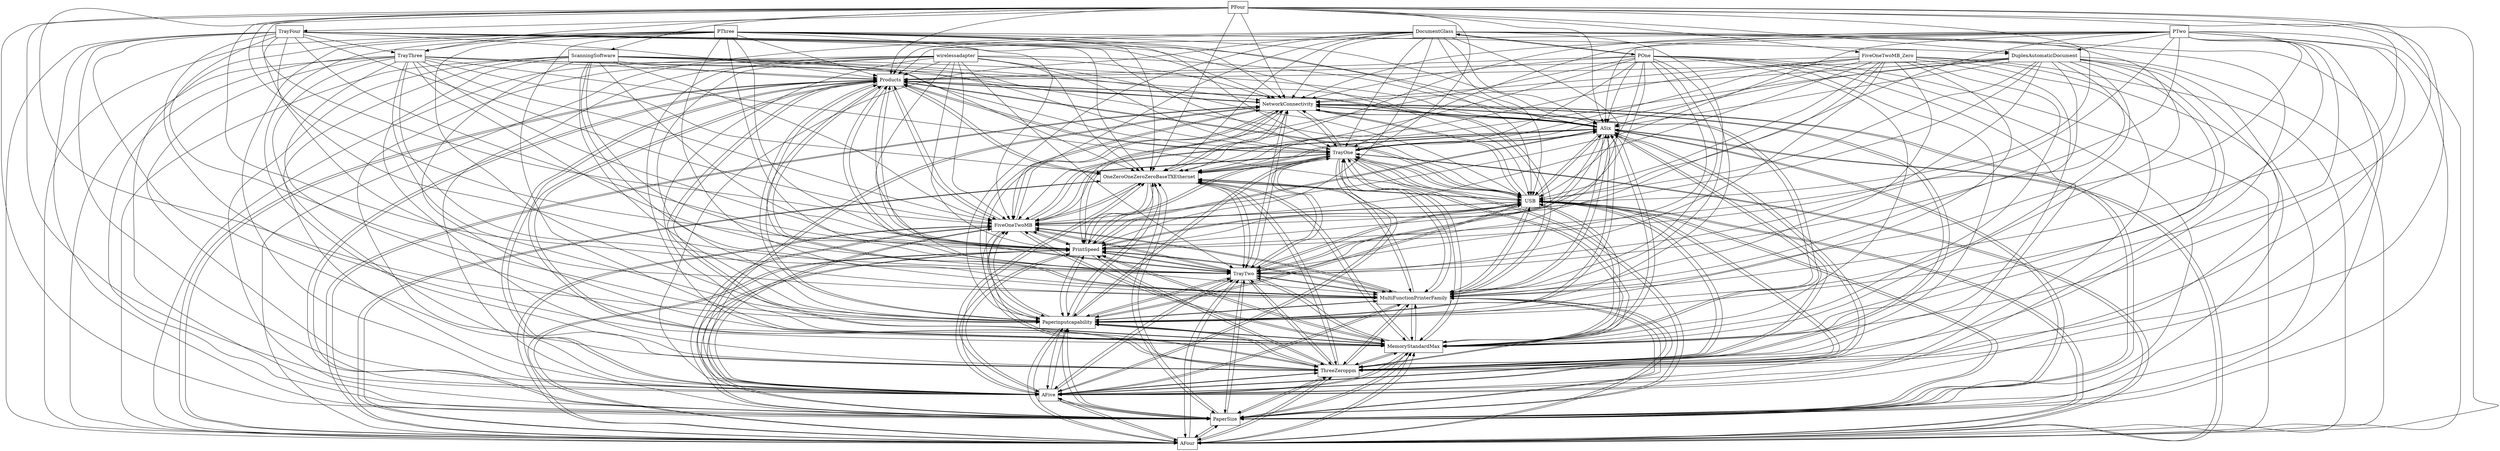 digraph{
graph [rankdir=TB];
node [shape=box];
edge [arrowhead=normal];
0[label="DocumentGlass",]
1[label="Products",]
2[label="NetworkConnectivity",]
3[label="wirelessadapter",]
4[label="AFour",]
5[label="PaperSize",]
6[label="AFive",]
7[label="POne",]
8[label="PTwo",]
9[label="ThreeZeroppm",]
10[label="FiveOneTwoMB_Zero",]
11[label="MemoryStandardMax",]
12[label="ScanningSoftware",]
13[label="PThree",]
14[label="PFour",]
15[label="Paperinputcapability",]
16[label="MultiFunctionPrinterFamily",]
17[label="TrayTwo",]
18[label="DuplexAutomaticDocument",]
19[label="TrayThree",]
20[label="PrintSpeed",]
21[label="FiveOneTwoMB",]
22[label="USB",]
23[label="OneZeroOneZeroZeroBaseTXEthernet",]
24[label="TrayOne",]
25[label="TrayFour",]
26[label="ASix",]
0->1[label="",]
0->2[label="",]
0->4[label="",]
0->5[label="",]
0->6[label="",]
0->7[label="",]
0->9[label="",]
0->11[label="",]
0->15[label="",]
0->16[label="",]
0->17[label="",]
0->20[label="",]
0->21[label="",]
0->22[label="",]
0->23[label="",]
0->24[label="",]
0->26[label="",]
1->2[label="",]
1->4[label="",]
1->5[label="",]
1->6[label="",]
1->9[label="",]
1->11[label="",]
1->15[label="",]
1->16[label="",]
1->17[label="",]
1->20[label="",]
1->21[label="",]
1->22[label="",]
1->23[label="",]
1->24[label="",]
1->26[label="",]
2->1[label="",]
2->4[label="",]
2->5[label="",]
2->6[label="",]
2->9[label="",]
2->11[label="",]
2->15[label="",]
2->16[label="",]
2->17[label="",]
2->20[label="",]
2->21[label="",]
2->22[label="",]
2->23[label="",]
2->24[label="",]
2->26[label="",]
3->1[label="",]
3->2[label="",]
3->4[label="",]
3->5[label="",]
3->6[label="",]
3->9[label="",]
3->11[label="",]
3->15[label="",]
3->16[label="",]
3->17[label="",]
3->20[label="",]
3->21[label="",]
3->22[label="",]
3->23[label="",]
3->24[label="",]
3->26[label="",]
4->1[label="",]
4->2[label="",]
4->5[label="",]
4->6[label="",]
4->9[label="",]
4->11[label="",]
4->15[label="",]
4->16[label="",]
4->17[label="",]
4->20[label="",]
4->21[label="",]
4->22[label="",]
4->23[label="",]
4->24[label="",]
4->26[label="",]
5->1[label="",]
5->2[label="",]
5->4[label="",]
5->6[label="",]
5->9[label="",]
5->11[label="",]
5->15[label="",]
5->16[label="",]
5->17[label="",]
5->20[label="",]
5->21[label="",]
5->22[label="",]
5->23[label="",]
5->24[label="",]
5->26[label="",]
6->1[label="",]
6->2[label="",]
6->4[label="",]
6->5[label="",]
6->9[label="",]
6->11[label="",]
6->15[label="",]
6->16[label="",]
6->17[label="",]
6->20[label="",]
6->21[label="",]
6->22[label="",]
6->23[label="",]
6->24[label="",]
6->26[label="",]
7->0[label="",]
7->1[label="",]
7->2[label="",]
7->4[label="",]
7->5[label="",]
7->6[label="",]
7->9[label="",]
7->11[label="",]
7->15[label="",]
7->16[label="",]
7->17[label="",]
7->20[label="",]
7->21[label="",]
7->22[label="",]
7->23[label="",]
7->24[label="",]
7->26[label="",]
8->1[label="",]
8->2[label="",]
8->4[label="",]
8->5[label="",]
8->6[label="",]
8->9[label="",]
8->11[label="",]
8->15[label="",]
8->16[label="",]
8->17[label="",]
8->18[label="",]
8->20[label="",]
8->21[label="",]
8->22[label="",]
8->23[label="",]
8->24[label="",]
8->26[label="",]
9->1[label="",]
9->2[label="",]
9->4[label="",]
9->5[label="",]
9->6[label="",]
9->11[label="",]
9->15[label="",]
9->16[label="",]
9->17[label="",]
9->20[label="",]
9->21[label="",]
9->22[label="",]
9->23[label="",]
9->24[label="",]
9->26[label="",]
10->1[label="",]
10->2[label="",]
10->4[label="",]
10->5[label="",]
10->6[label="",]
10->9[label="",]
10->11[label="",]
10->15[label="",]
10->16[label="",]
10->17[label="",]
10->20[label="",]
10->21[label="",]
10->22[label="",]
10->23[label="",]
10->24[label="",]
10->26[label="",]
11->1[label="",]
11->2[label="",]
11->4[label="",]
11->5[label="",]
11->6[label="",]
11->9[label="",]
11->15[label="",]
11->16[label="",]
11->17[label="",]
11->20[label="",]
11->21[label="",]
11->22[label="",]
11->23[label="",]
11->24[label="",]
11->26[label="",]
12->1[label="",]
12->2[label="",]
12->4[label="",]
12->5[label="",]
12->6[label="",]
12->9[label="",]
12->11[label="",]
12->15[label="",]
12->16[label="",]
12->17[label="",]
12->20[label="",]
12->21[label="",]
12->22[label="",]
12->23[label="",]
12->24[label="",]
12->26[label="",]
13->1[label="",]
13->2[label="",]
13->4[label="",]
13->5[label="",]
13->6[label="",]
13->9[label="",]
13->11[label="",]
13->15[label="",]
13->16[label="",]
13->17[label="",]
13->18[label="",]
13->19[label="",]
13->20[label="",]
13->21[label="",]
13->22[label="",]
13->23[label="",]
13->24[label="",]
13->26[label="",]
14->1[label="",]
14->2[label="",]
14->4[label="",]
14->5[label="",]
14->6[label="",]
14->9[label="",]
14->10[label="",]
14->11[label="",]
14->12[label="",]
14->15[label="",]
14->16[label="",]
14->17[label="",]
14->18[label="",]
14->19[label="",]
14->20[label="",]
14->21[label="",]
14->22[label="",]
14->23[label="",]
14->24[label="",]
14->25[label="",]
14->26[label="",]
15->1[label="",]
15->2[label="",]
15->4[label="",]
15->5[label="",]
15->6[label="",]
15->9[label="",]
15->11[label="",]
15->16[label="",]
15->17[label="",]
15->20[label="",]
15->21[label="",]
15->22[label="",]
15->23[label="",]
15->24[label="",]
15->26[label="",]
16->1[label="",]
16->2[label="",]
16->4[label="",]
16->5[label="",]
16->6[label="",]
16->9[label="",]
16->11[label="",]
16->15[label="",]
16->17[label="",]
16->20[label="",]
16->21[label="",]
16->22[label="",]
16->23[label="",]
16->24[label="",]
16->26[label="",]
17->1[label="",]
17->2[label="",]
17->4[label="",]
17->5[label="",]
17->6[label="",]
17->9[label="",]
17->11[label="",]
17->15[label="",]
17->16[label="",]
17->20[label="",]
17->21[label="",]
17->22[label="",]
17->23[label="",]
17->24[label="",]
17->26[label="",]
18->1[label="",]
18->2[label="",]
18->4[label="",]
18->5[label="",]
18->6[label="",]
18->9[label="",]
18->11[label="",]
18->15[label="",]
18->16[label="",]
18->17[label="",]
18->20[label="",]
18->21[label="",]
18->22[label="",]
18->23[label="",]
18->24[label="",]
18->26[label="",]
19->1[label="",]
19->2[label="",]
19->4[label="",]
19->5[label="",]
19->6[label="",]
19->9[label="",]
19->11[label="",]
19->15[label="",]
19->16[label="",]
19->17[label="",]
19->20[label="",]
19->21[label="",]
19->22[label="",]
19->23[label="",]
19->24[label="",]
19->26[label="",]
20->1[label="",]
20->2[label="",]
20->4[label="",]
20->5[label="",]
20->6[label="",]
20->9[label="",]
20->11[label="",]
20->15[label="",]
20->16[label="",]
20->17[label="",]
20->21[label="",]
20->22[label="",]
20->23[label="",]
20->24[label="",]
20->26[label="",]
21->1[label="",]
21->2[label="",]
21->4[label="",]
21->5[label="",]
21->6[label="",]
21->9[label="",]
21->11[label="",]
21->15[label="",]
21->16[label="",]
21->17[label="",]
21->20[label="",]
21->22[label="",]
21->23[label="",]
21->24[label="",]
21->26[label="",]
22->1[label="",]
22->2[label="",]
22->4[label="",]
22->5[label="",]
22->6[label="",]
22->9[label="",]
22->11[label="",]
22->15[label="",]
22->16[label="",]
22->17[label="",]
22->20[label="",]
22->21[label="",]
22->23[label="",]
22->24[label="",]
22->26[label="",]
23->1[label="",]
23->2[label="",]
23->4[label="",]
23->5[label="",]
23->6[label="",]
23->9[label="",]
23->11[label="",]
23->15[label="",]
23->16[label="",]
23->17[label="",]
23->20[label="",]
23->21[label="",]
23->22[label="",]
23->24[label="",]
23->26[label="",]
24->1[label="",]
24->2[label="",]
24->4[label="",]
24->5[label="",]
24->6[label="",]
24->9[label="",]
24->11[label="",]
24->15[label="",]
24->16[label="",]
24->17[label="",]
24->20[label="",]
24->21[label="",]
24->22[label="",]
24->23[label="",]
24->26[label="",]
25->1[label="",]
25->2[label="",]
25->4[label="",]
25->5[label="",]
25->6[label="",]
25->9[label="",]
25->11[label="",]
25->15[label="",]
25->16[label="",]
25->17[label="",]
25->19[label="",]
25->20[label="",]
25->21[label="",]
25->22[label="",]
25->23[label="",]
25->24[label="",]
25->26[label="",]
26->1[label="",]
26->2[label="",]
26->4[label="",]
26->5[label="",]
26->6[label="",]
26->9[label="",]
26->11[label="",]
26->15[label="",]
26->16[label="",]
26->17[label="",]
26->20[label="",]
26->21[label="",]
26->22[label="",]
26->23[label="",]
26->24[label="",]
}
